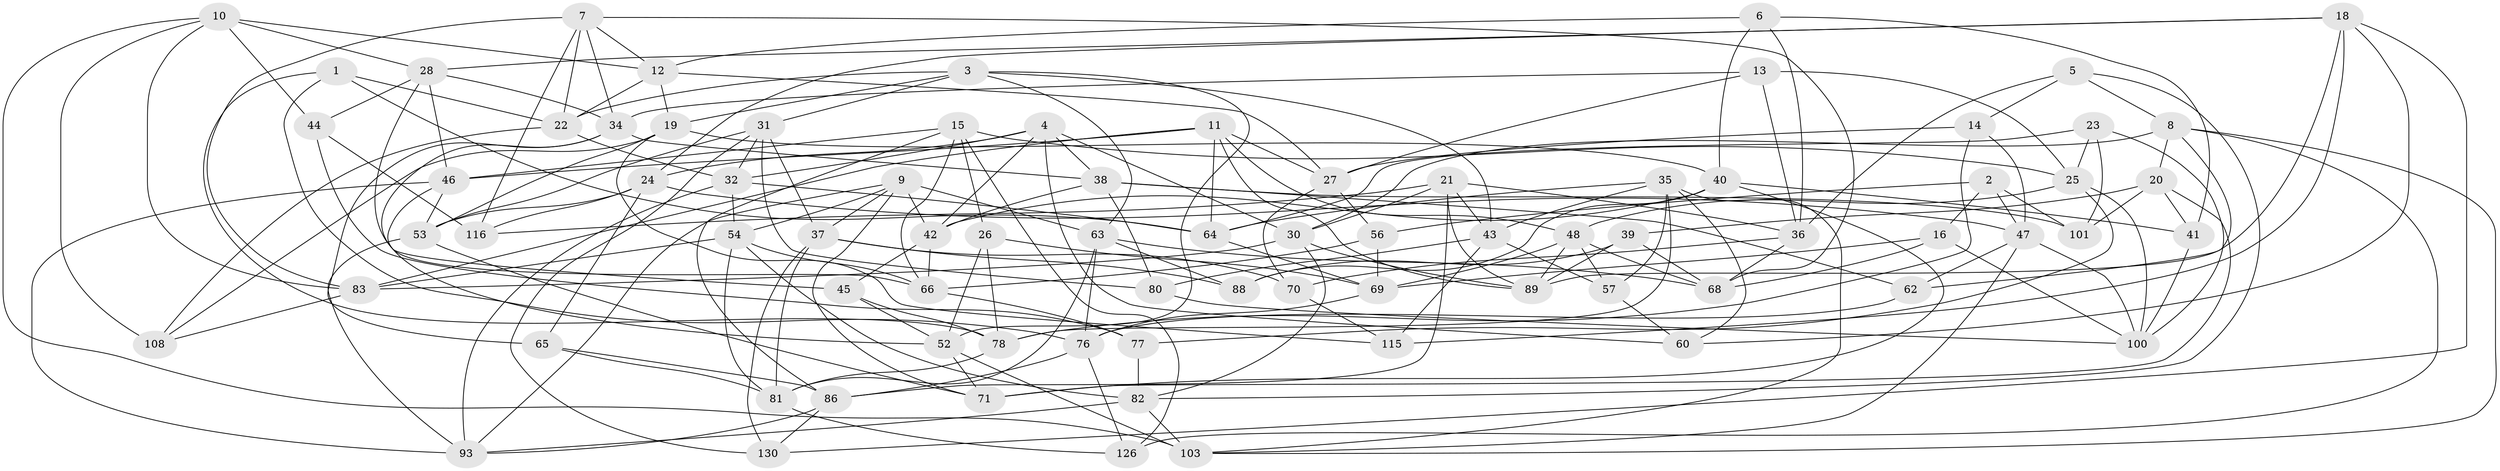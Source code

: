 // original degree distribution, {4: 1.0}
// Generated by graph-tools (version 1.1) at 2025/11/02/27/25 16:11:43]
// undirected, 79 vertices, 208 edges
graph export_dot {
graph [start="1"]
  node [color=gray90,style=filled];
  1;
  2;
  3 [super="+92"];
  4 [super="+17"];
  5;
  6;
  7 [super="+85"];
  8 [super="+110"];
  9 [super="+33"];
  10 [super="+61"];
  11 [super="+119"];
  12 [super="+73"];
  13;
  14;
  15 [super="+87"];
  16;
  18 [super="+29"];
  19 [super="+122"];
  20 [super="+59"];
  21 [super="+109"];
  22 [super="+75"];
  23;
  24 [super="+67"];
  25 [super="+125"];
  26;
  27 [super="+55"];
  28 [super="+91"];
  30 [super="+74"];
  31 [super="+58"];
  32 [super="+49"];
  34 [super="+79"];
  35 [super="+111"];
  36 [super="+50"];
  37 [super="+104"];
  38 [super="+95"];
  39;
  40 [super="+127"];
  41;
  42 [super="+121"];
  43 [super="+113"];
  44;
  45;
  46 [super="+51"];
  47 [super="+98"];
  48 [super="+129"];
  52 [super="+120"];
  53 [super="+114"];
  54 [super="+72"];
  56;
  57;
  60;
  62;
  63 [super="+107"];
  64 [super="+94"];
  65;
  66 [super="+105"];
  68 [super="+84"];
  69 [super="+123"];
  70;
  71 [super="+112"];
  76 [super="+128"];
  77;
  78 [super="+106"];
  80;
  81 [super="+96"];
  82 [super="+99"];
  83 [super="+124"];
  86 [super="+97"];
  88;
  89 [super="+90"];
  93 [super="+102"];
  100 [super="+117"];
  101;
  103 [super="+118"];
  108;
  115;
  116;
  126;
  130;
  1 -- 22;
  1 -- 64;
  1 -- 78;
  1 -- 76;
  2 -- 16;
  2 -- 47;
  2 -- 101;
  2 -- 56;
  3 -- 22;
  3 -- 19;
  3 -- 43;
  3 -- 52;
  3 -- 31;
  3 -- 63;
  4 -- 38;
  4 -- 42;
  4 -- 32;
  4 -- 24;
  4 -- 60;
  4 -- 30;
  5 -- 14;
  5 -- 36;
  5 -- 8;
  5 -- 82;
  6 -- 36;
  6 -- 41;
  6 -- 12;
  6 -- 40;
  7 -- 34;
  7 -- 116;
  7 -- 83;
  7 -- 12;
  7 -- 68;
  7 -- 22;
  8 -- 62;
  8 -- 126;
  8 -- 103;
  8 -- 20;
  8 -- 30;
  9 -- 63;
  9 -- 54;
  9 -- 37;
  9 -- 93;
  9 -- 71;
  9 -- 42;
  10 -- 108;
  10 -- 12;
  10 -- 83;
  10 -- 44;
  10 -- 28;
  10 -- 103;
  11 -- 83;
  11 -- 89;
  11 -- 27;
  11 -- 48;
  11 -- 46;
  11 -- 64;
  12 -- 22;
  12 -- 27;
  12 -- 19;
  13 -- 27;
  13 -- 25;
  13 -- 34;
  13 -- 36;
  14 -- 78;
  14 -- 47;
  14 -- 27;
  15 -- 25;
  15 -- 46;
  15 -- 26;
  15 -- 66;
  15 -- 126;
  15 -- 86;
  16 -- 68;
  16 -- 69;
  16 -- 100;
  18 -- 89;
  18 -- 115;
  18 -- 28;
  18 -- 60;
  18 -- 130;
  18 -- 24;
  19 -- 115;
  19 -- 40;
  19 -- 53;
  19 -- 108;
  20 -- 101;
  20 -- 41;
  20 -- 39;
  20 -- 71 [weight=2];
  21 -- 116;
  21 -- 36;
  21 -- 86;
  21 -- 89;
  21 -- 43;
  21 -- 30;
  22 -- 108;
  22 -- 32;
  23 -- 101;
  23 -- 100;
  23 -- 64;
  23 -- 25;
  24 -- 47;
  24 -- 53;
  24 -- 65;
  24 -- 116;
  25 -- 48;
  25 -- 77;
  25 -- 100;
  26 -- 69;
  26 -- 78;
  26 -- 52;
  27 -- 70;
  27 -- 56;
  28 -- 66;
  28 -- 44;
  28 -- 34;
  28 -- 46;
  30 -- 83;
  30 -- 89;
  30 -- 82;
  31 -- 130;
  31 -- 32;
  31 -- 80;
  31 -- 37;
  31 -- 53;
  32 -- 54;
  32 -- 93;
  32 -- 64;
  34 -- 45;
  34 -- 65;
  34 -- 38;
  35 -- 43;
  35 -- 103;
  35 -- 57;
  35 -- 60;
  35 -- 78;
  35 -- 64;
  36 -- 70;
  36 -- 68;
  37 -- 130;
  37 -- 88;
  37 -- 70;
  37 -- 81;
  38 -- 42;
  38 -- 101;
  38 -- 62;
  38 -- 80;
  39 -- 88;
  39 -- 89;
  39 -- 68;
  40 -- 41;
  40 -- 88;
  40 -- 42;
  40 -- 71;
  41 -- 100;
  42 -- 66;
  42 -- 45;
  43 -- 57;
  43 -- 80;
  43 -- 115;
  44 -- 77;
  44 -- 116;
  45 -- 78;
  45 -- 52;
  46 -- 52;
  46 -- 53;
  46 -- 93;
  47 -- 103;
  47 -- 100;
  47 -- 62;
  48 -- 68;
  48 -- 89;
  48 -- 57;
  48 -- 69;
  52 -- 103;
  52 -- 71;
  53 -- 71;
  53 -- 93;
  54 -- 82;
  54 -- 81;
  54 -- 66;
  54 -- 83;
  56 -- 69;
  56 -- 66;
  57 -- 60;
  62 -- 76;
  63 -- 81;
  63 -- 76;
  63 -- 88;
  63 -- 68;
  64 -- 69;
  65 -- 81;
  65 -- 86;
  66 -- 77;
  69 -- 76;
  70 -- 115;
  76 -- 86;
  76 -- 126;
  77 -- 82;
  78 -- 81;
  80 -- 100;
  81 -- 126;
  82 -- 93;
  82 -- 103;
  83 -- 108;
  86 -- 93;
  86 -- 130;
}
